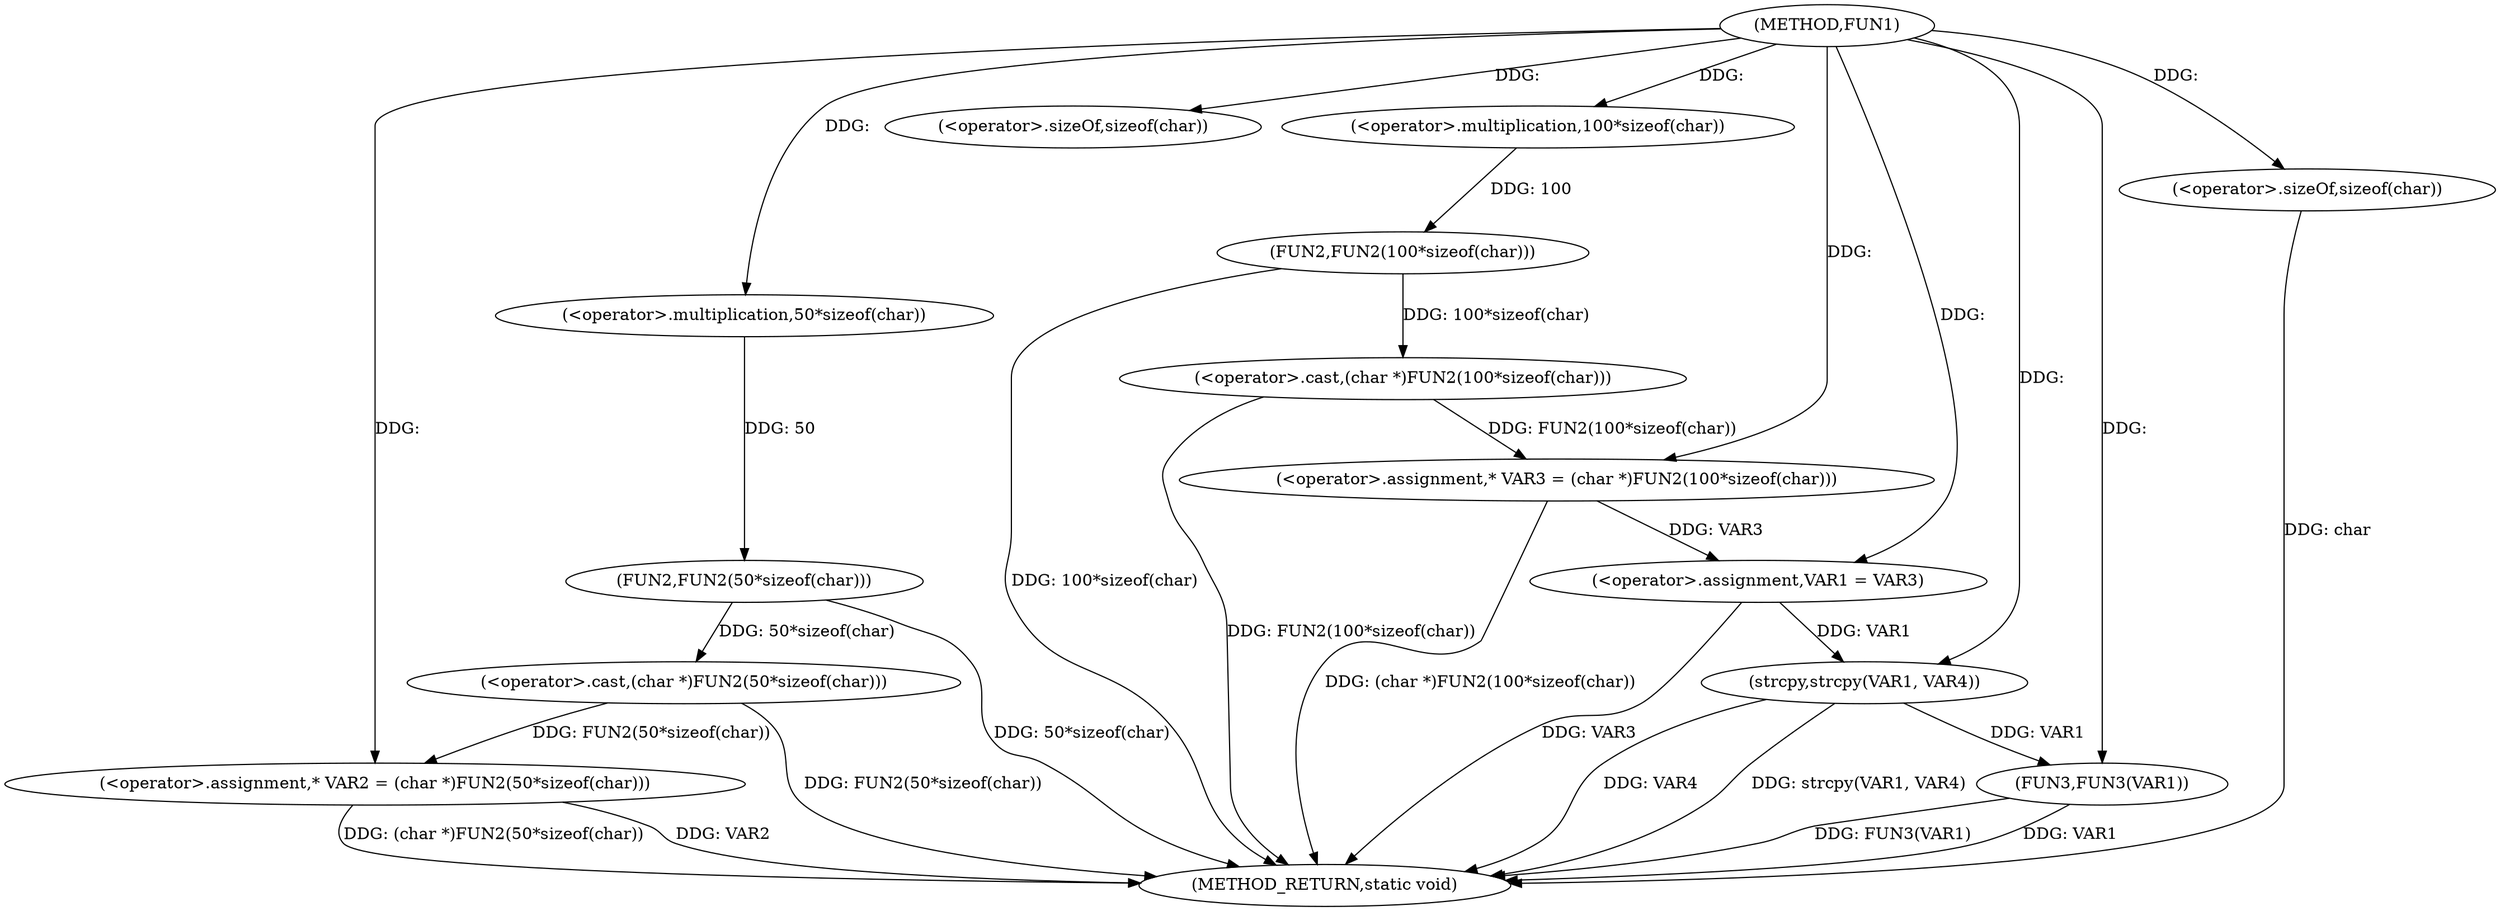 digraph FUN1 {  
"1000100" [label = "(METHOD,FUN1)" ]
"1000135" [label = "(METHOD_RETURN,static void)" ]
"1000104" [label = "(<operator>.assignment,* VAR2 = (char *)FUN2(50*sizeof(char)))" ]
"1000106" [label = "(<operator>.cast,(char *)FUN2(50*sizeof(char)))" ]
"1000108" [label = "(FUN2,FUN2(50*sizeof(char)))" ]
"1000109" [label = "(<operator>.multiplication,50*sizeof(char))" ]
"1000111" [label = "(<operator>.sizeOf,sizeof(char))" ]
"1000114" [label = "(<operator>.assignment,* VAR3 = (char *)FUN2(100*sizeof(char)))" ]
"1000116" [label = "(<operator>.cast,(char *)FUN2(100*sizeof(char)))" ]
"1000118" [label = "(FUN2,FUN2(100*sizeof(char)))" ]
"1000119" [label = "(<operator>.multiplication,100*sizeof(char))" ]
"1000121" [label = "(<operator>.sizeOf,sizeof(char))" ]
"1000125" [label = "(<operator>.assignment,VAR1 = VAR3)" ]
"1000130" [label = "(strcpy,strcpy(VAR1, VAR4))" ]
"1000133" [label = "(FUN3,FUN3(VAR1))" ]
  "1000130" -> "1000135"  [ label = "DDG: strcpy(VAR1, VAR4)"] 
  "1000106" -> "1000135"  [ label = "DDG: FUN2(50*sizeof(char))"] 
  "1000104" -> "1000135"  [ label = "DDG: VAR2"] 
  "1000130" -> "1000135"  [ label = "DDG: VAR4"] 
  "1000133" -> "1000135"  [ label = "DDG: VAR1"] 
  "1000125" -> "1000135"  [ label = "DDG: VAR3"] 
  "1000116" -> "1000135"  [ label = "DDG: FUN2(100*sizeof(char))"] 
  "1000133" -> "1000135"  [ label = "DDG: FUN3(VAR1)"] 
  "1000121" -> "1000135"  [ label = "DDG: char"] 
  "1000118" -> "1000135"  [ label = "DDG: 100*sizeof(char)"] 
  "1000114" -> "1000135"  [ label = "DDG: (char *)FUN2(100*sizeof(char))"] 
  "1000104" -> "1000135"  [ label = "DDG: (char *)FUN2(50*sizeof(char))"] 
  "1000108" -> "1000135"  [ label = "DDG: 50*sizeof(char)"] 
  "1000106" -> "1000104"  [ label = "DDG: FUN2(50*sizeof(char))"] 
  "1000100" -> "1000104"  [ label = "DDG: "] 
  "1000108" -> "1000106"  [ label = "DDG: 50*sizeof(char)"] 
  "1000109" -> "1000108"  [ label = "DDG: 50"] 
  "1000100" -> "1000109"  [ label = "DDG: "] 
  "1000100" -> "1000111"  [ label = "DDG: "] 
  "1000116" -> "1000114"  [ label = "DDG: FUN2(100*sizeof(char))"] 
  "1000100" -> "1000114"  [ label = "DDG: "] 
  "1000118" -> "1000116"  [ label = "DDG: 100*sizeof(char)"] 
  "1000119" -> "1000118"  [ label = "DDG: 100"] 
  "1000100" -> "1000119"  [ label = "DDG: "] 
  "1000100" -> "1000121"  [ label = "DDG: "] 
  "1000114" -> "1000125"  [ label = "DDG: VAR3"] 
  "1000100" -> "1000125"  [ label = "DDG: "] 
  "1000125" -> "1000130"  [ label = "DDG: VAR1"] 
  "1000100" -> "1000130"  [ label = "DDG: "] 
  "1000130" -> "1000133"  [ label = "DDG: VAR1"] 
  "1000100" -> "1000133"  [ label = "DDG: "] 
}
